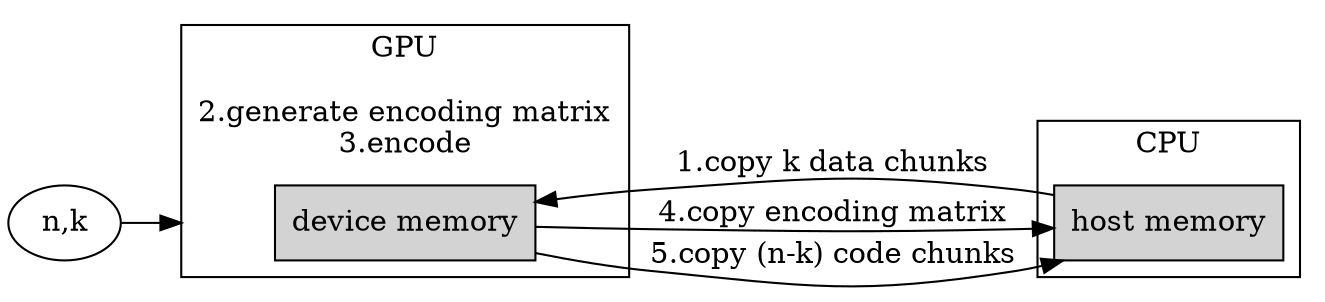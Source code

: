 digraph GPUencode
{
rankdir=LR;
compound=true;
subgraph clusterCPU
{
node [style=filled];
shape=box;
label="CPU";
"hostMem"
[
shape=box
label="host memory"
]
/*
hostMem [shape=box];
*/
}
//n_k [label="n, k"];
/*
subgraph n_k
{
label="n,k"
}
*/
subgraph clusterGPU
{
node [style=filled];
shape=box;
label="GPU\n\n2.generate encoding matrix\n3.encode";
//"3.encode";
"deviceMem"
[
shape=box
label="device memory"
]
//deviceMem -> deviceMem [label="3.encode", ltail=clusterGPU];
/*
deviceMem [shape=box];
label=GPU;
*/
}
hostMem -> deviceMem [label="1.copy k data chunks"];
deviceMem -> hostMem [label="4.copy encoding matrix"];
deviceMem -> hostMem [label="5.copy (n-k) code chunks"];
//"n,k" -> deviceMem [label="2.generate encoding matrix", lhead=clusterGPU];
"n,k" -> deviceMem [lhead=clusterGPU];
}
